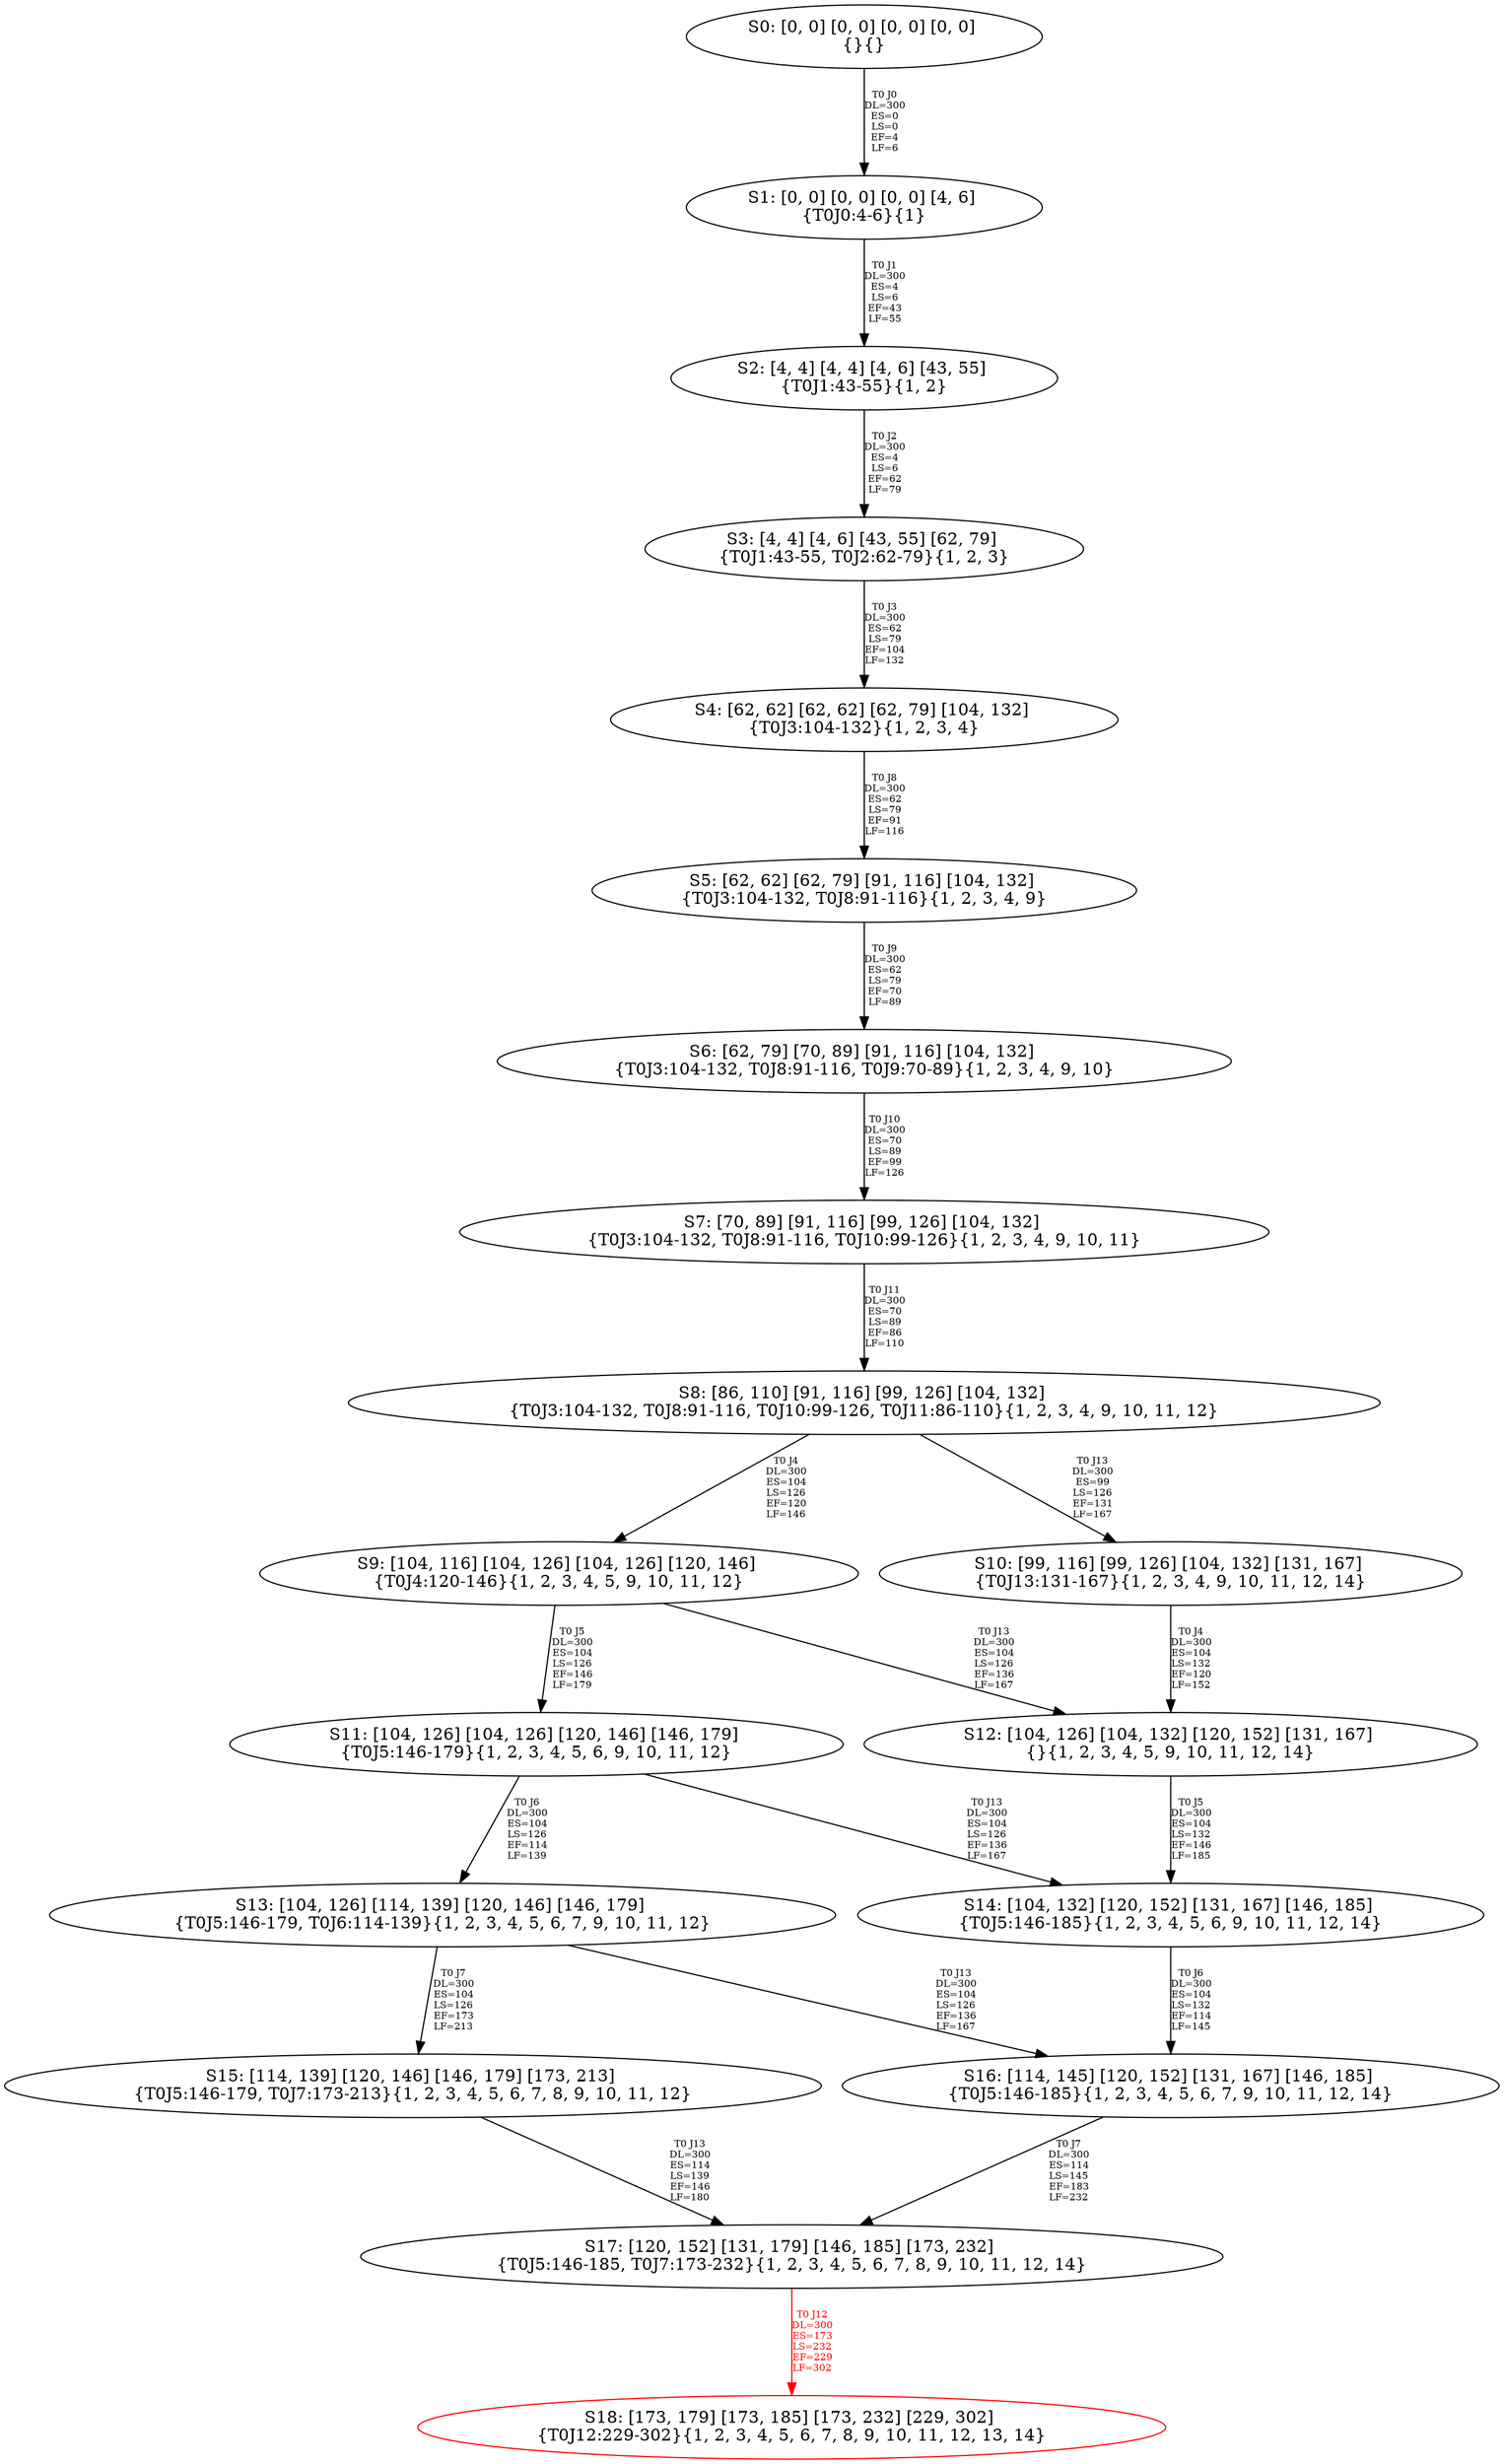 digraph {
	S0[label="S0: [0, 0] [0, 0] [0, 0] [0, 0] \n{}{}"];
	S1[label="S1: [0, 0] [0, 0] [0, 0] [4, 6] \n{T0J0:4-6}{1}"];
	S2[label="S2: [4, 4] [4, 4] [4, 6] [43, 55] \n{T0J1:43-55}{1, 2}"];
	S3[label="S3: [4, 4] [4, 6] [43, 55] [62, 79] \n{T0J1:43-55, T0J2:62-79}{1, 2, 3}"];
	S4[label="S4: [62, 62] [62, 62] [62, 79] [104, 132] \n{T0J3:104-132}{1, 2, 3, 4}"];
	S5[label="S5: [62, 62] [62, 79] [91, 116] [104, 132] \n{T0J3:104-132, T0J8:91-116}{1, 2, 3, 4, 9}"];
	S6[label="S6: [62, 79] [70, 89] [91, 116] [104, 132] \n{T0J3:104-132, T0J8:91-116, T0J9:70-89}{1, 2, 3, 4, 9, 10}"];
	S7[label="S7: [70, 89] [91, 116] [99, 126] [104, 132] \n{T0J3:104-132, T0J8:91-116, T0J10:99-126}{1, 2, 3, 4, 9, 10, 11}"];
	S8[label="S8: [86, 110] [91, 116] [99, 126] [104, 132] \n{T0J3:104-132, T0J8:91-116, T0J10:99-126, T0J11:86-110}{1, 2, 3, 4, 9, 10, 11, 12}"];
	S9[label="S9: [104, 116] [104, 126] [104, 126] [120, 146] \n{T0J4:120-146}{1, 2, 3, 4, 5, 9, 10, 11, 12}"];
	S10[label="S10: [99, 116] [99, 126] [104, 132] [131, 167] \n{T0J13:131-167}{1, 2, 3, 4, 9, 10, 11, 12, 14}"];
	S11[label="S11: [104, 126] [104, 126] [120, 146] [146, 179] \n{T0J5:146-179}{1, 2, 3, 4, 5, 6, 9, 10, 11, 12}"];
	S12[label="S12: [104, 126] [104, 132] [120, 152] [131, 167] \n{}{1, 2, 3, 4, 5, 9, 10, 11, 12, 14}"];
	S13[label="S13: [104, 126] [114, 139] [120, 146] [146, 179] \n{T0J5:146-179, T0J6:114-139}{1, 2, 3, 4, 5, 6, 7, 9, 10, 11, 12}"];
	S14[label="S14: [104, 132] [120, 152] [131, 167] [146, 185] \n{T0J5:146-185}{1, 2, 3, 4, 5, 6, 9, 10, 11, 12, 14}"];
	S15[label="S15: [114, 139] [120, 146] [146, 179] [173, 213] \n{T0J5:146-179, T0J7:173-213}{1, 2, 3, 4, 5, 6, 7, 8, 9, 10, 11, 12}"];
	S16[label="S16: [114, 145] [120, 152] [131, 167] [146, 185] \n{T0J5:146-185}{1, 2, 3, 4, 5, 6, 7, 9, 10, 11, 12, 14}"];
	S17[label="S17: [120, 152] [131, 179] [146, 185] [173, 232] \n{T0J5:146-185, T0J7:173-232}{1, 2, 3, 4, 5, 6, 7, 8, 9, 10, 11, 12, 14}"];
	S18[label="S18: [173, 179] [173, 185] [173, 232] [229, 302] \n{T0J12:229-302}{1, 2, 3, 4, 5, 6, 7, 8, 9, 10, 11, 12, 13, 14}"];
	S0 -> S1[label="T0 J0\nDL=300\nES=0\nLS=0\nEF=4\nLF=6",fontsize=8];
	S1 -> S2[label="T0 J1\nDL=300\nES=4\nLS=6\nEF=43\nLF=55",fontsize=8];
	S2 -> S3[label="T0 J2\nDL=300\nES=4\nLS=6\nEF=62\nLF=79",fontsize=8];
	S3 -> S4[label="T0 J3\nDL=300\nES=62\nLS=79\nEF=104\nLF=132",fontsize=8];
	S4 -> S5[label="T0 J8\nDL=300\nES=62\nLS=79\nEF=91\nLF=116",fontsize=8];
	S5 -> S6[label="T0 J9\nDL=300\nES=62\nLS=79\nEF=70\nLF=89",fontsize=8];
	S6 -> S7[label="T0 J10\nDL=300\nES=70\nLS=89\nEF=99\nLF=126",fontsize=8];
	S7 -> S8[label="T0 J11\nDL=300\nES=70\nLS=89\nEF=86\nLF=110",fontsize=8];
	S8 -> S9[label="T0 J4\nDL=300\nES=104\nLS=126\nEF=120\nLF=146",fontsize=8];
	S8 -> S10[label="T0 J13\nDL=300\nES=99\nLS=126\nEF=131\nLF=167",fontsize=8];
	S9 -> S11[label="T0 J5\nDL=300\nES=104\nLS=126\nEF=146\nLF=179",fontsize=8];
	S9 -> S12[label="T0 J13\nDL=300\nES=104\nLS=126\nEF=136\nLF=167",fontsize=8];
	S10 -> S12[label="T0 J4\nDL=300\nES=104\nLS=132\nEF=120\nLF=152",fontsize=8];
	S11 -> S13[label="T0 J6\nDL=300\nES=104\nLS=126\nEF=114\nLF=139",fontsize=8];
	S11 -> S14[label="T0 J13\nDL=300\nES=104\nLS=126\nEF=136\nLF=167",fontsize=8];
	S12 -> S14[label="T0 J5\nDL=300\nES=104\nLS=132\nEF=146\nLF=185",fontsize=8];
	S13 -> S15[label="T0 J7\nDL=300\nES=104\nLS=126\nEF=173\nLF=213",fontsize=8];
	S13 -> S16[label="T0 J13\nDL=300\nES=104\nLS=126\nEF=136\nLF=167",fontsize=8];
	S14 -> S16[label="T0 J6\nDL=300\nES=104\nLS=132\nEF=114\nLF=145",fontsize=8];
	S15 -> S17[label="T0 J13\nDL=300\nES=114\nLS=139\nEF=146\nLF=180",fontsize=8];
	S16 -> S17[label="T0 J7\nDL=300\nES=114\nLS=145\nEF=183\nLF=232",fontsize=8];
	S17 -> S18[label="T0 J12\nDL=300\nES=173\nLS=232\nEF=229\nLF=302",color=Red,fontcolor=Red,fontsize=8];
S18[color=Red];
}
